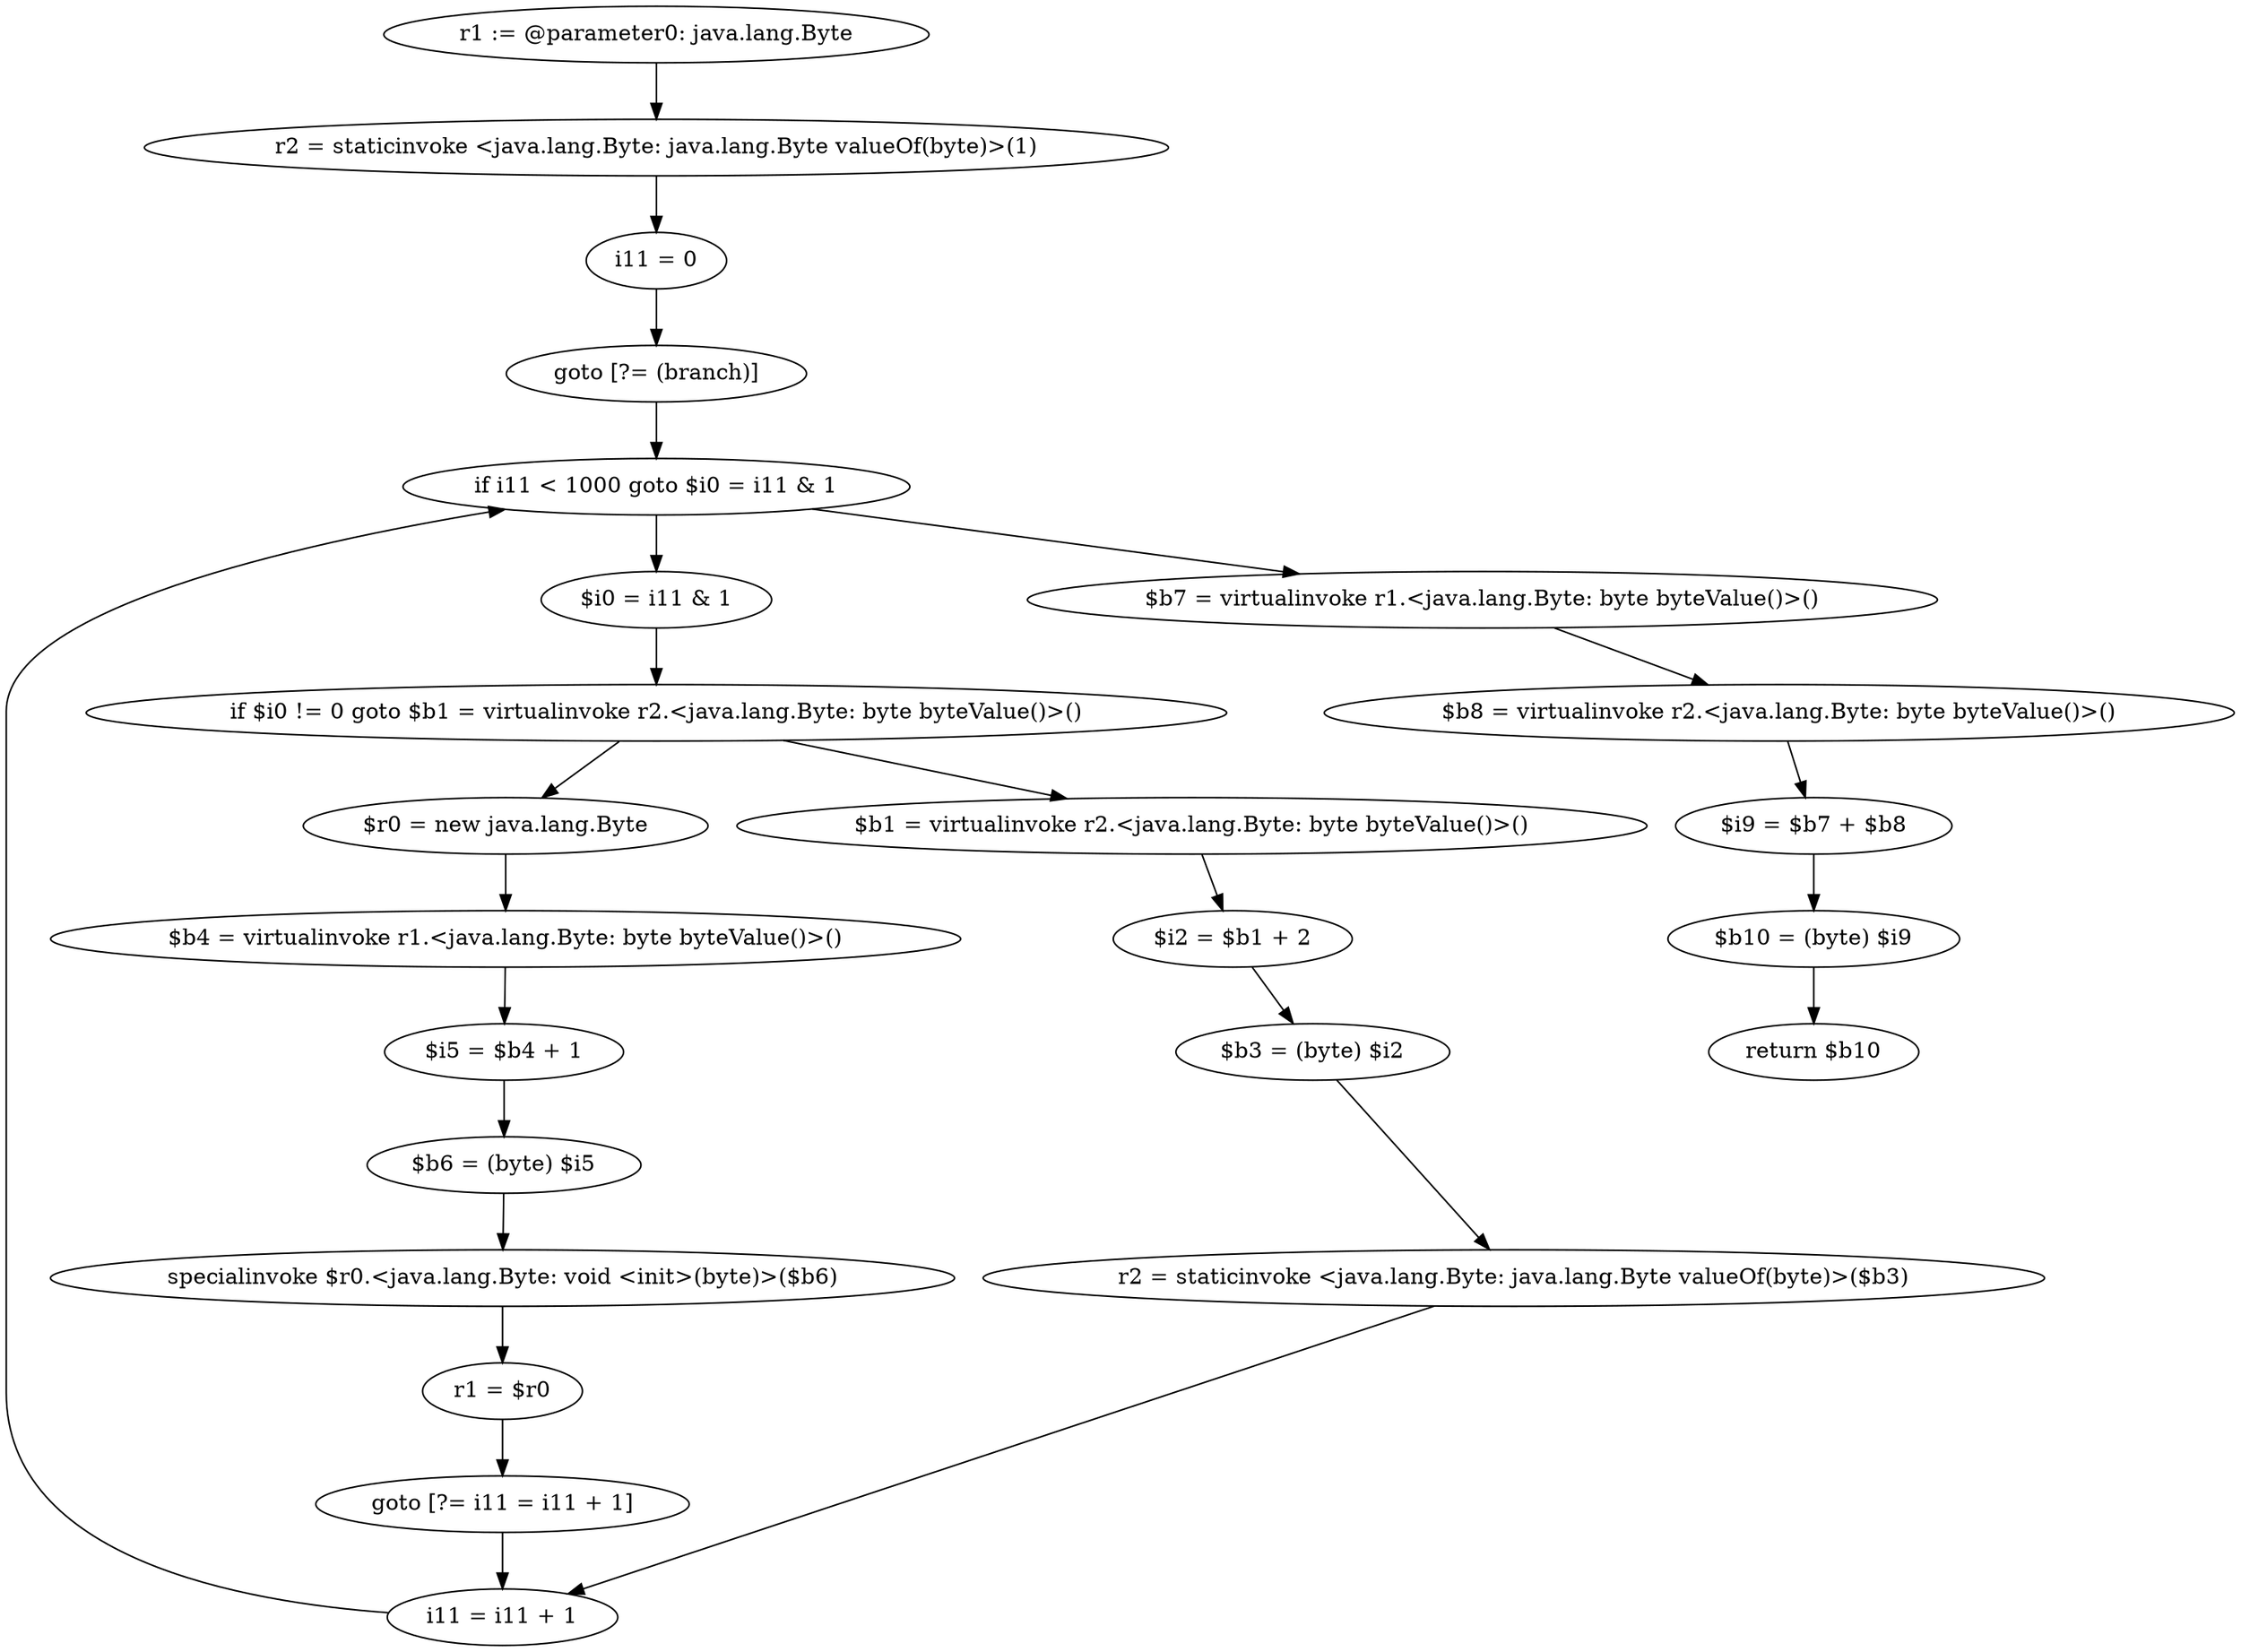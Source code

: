 digraph "unitGraph" {
    "r1 := @parameter0: java.lang.Byte"
    "r2 = staticinvoke <java.lang.Byte: java.lang.Byte valueOf(byte)>(1)"
    "i11 = 0"
    "goto [?= (branch)]"
    "$i0 = i11 & 1"
    "if $i0 != 0 goto $b1 = virtualinvoke r2.<java.lang.Byte: byte byteValue()>()"
    "$r0 = new java.lang.Byte"
    "$b4 = virtualinvoke r1.<java.lang.Byte: byte byteValue()>()"
    "$i5 = $b4 + 1"
    "$b6 = (byte) $i5"
    "specialinvoke $r0.<java.lang.Byte: void <init>(byte)>($b6)"
    "r1 = $r0"
    "goto [?= i11 = i11 + 1]"
    "$b1 = virtualinvoke r2.<java.lang.Byte: byte byteValue()>()"
    "$i2 = $b1 + 2"
    "$b3 = (byte) $i2"
    "r2 = staticinvoke <java.lang.Byte: java.lang.Byte valueOf(byte)>($b3)"
    "i11 = i11 + 1"
    "if i11 < 1000 goto $i0 = i11 & 1"
    "$b7 = virtualinvoke r1.<java.lang.Byte: byte byteValue()>()"
    "$b8 = virtualinvoke r2.<java.lang.Byte: byte byteValue()>()"
    "$i9 = $b7 + $b8"
    "$b10 = (byte) $i9"
    "return $b10"
    "r1 := @parameter0: java.lang.Byte"->"r2 = staticinvoke <java.lang.Byte: java.lang.Byte valueOf(byte)>(1)";
    "r2 = staticinvoke <java.lang.Byte: java.lang.Byte valueOf(byte)>(1)"->"i11 = 0";
    "i11 = 0"->"goto [?= (branch)]";
    "goto [?= (branch)]"->"if i11 < 1000 goto $i0 = i11 & 1";
    "$i0 = i11 & 1"->"if $i0 != 0 goto $b1 = virtualinvoke r2.<java.lang.Byte: byte byteValue()>()";
    "if $i0 != 0 goto $b1 = virtualinvoke r2.<java.lang.Byte: byte byteValue()>()"->"$r0 = new java.lang.Byte";
    "if $i0 != 0 goto $b1 = virtualinvoke r2.<java.lang.Byte: byte byteValue()>()"->"$b1 = virtualinvoke r2.<java.lang.Byte: byte byteValue()>()";
    "$r0 = new java.lang.Byte"->"$b4 = virtualinvoke r1.<java.lang.Byte: byte byteValue()>()";
    "$b4 = virtualinvoke r1.<java.lang.Byte: byte byteValue()>()"->"$i5 = $b4 + 1";
    "$i5 = $b4 + 1"->"$b6 = (byte) $i5";
    "$b6 = (byte) $i5"->"specialinvoke $r0.<java.lang.Byte: void <init>(byte)>($b6)";
    "specialinvoke $r0.<java.lang.Byte: void <init>(byte)>($b6)"->"r1 = $r0";
    "r1 = $r0"->"goto [?= i11 = i11 + 1]";
    "goto [?= i11 = i11 + 1]"->"i11 = i11 + 1";
    "$b1 = virtualinvoke r2.<java.lang.Byte: byte byteValue()>()"->"$i2 = $b1 + 2";
    "$i2 = $b1 + 2"->"$b3 = (byte) $i2";
    "$b3 = (byte) $i2"->"r2 = staticinvoke <java.lang.Byte: java.lang.Byte valueOf(byte)>($b3)";
    "r2 = staticinvoke <java.lang.Byte: java.lang.Byte valueOf(byte)>($b3)"->"i11 = i11 + 1";
    "i11 = i11 + 1"->"if i11 < 1000 goto $i0 = i11 & 1";
    "if i11 < 1000 goto $i0 = i11 & 1"->"$b7 = virtualinvoke r1.<java.lang.Byte: byte byteValue()>()";
    "if i11 < 1000 goto $i0 = i11 & 1"->"$i0 = i11 & 1";
    "$b7 = virtualinvoke r1.<java.lang.Byte: byte byteValue()>()"->"$b8 = virtualinvoke r2.<java.lang.Byte: byte byteValue()>()";
    "$b8 = virtualinvoke r2.<java.lang.Byte: byte byteValue()>()"->"$i9 = $b7 + $b8";
    "$i9 = $b7 + $b8"->"$b10 = (byte) $i9";
    "$b10 = (byte) $i9"->"return $b10";
}
